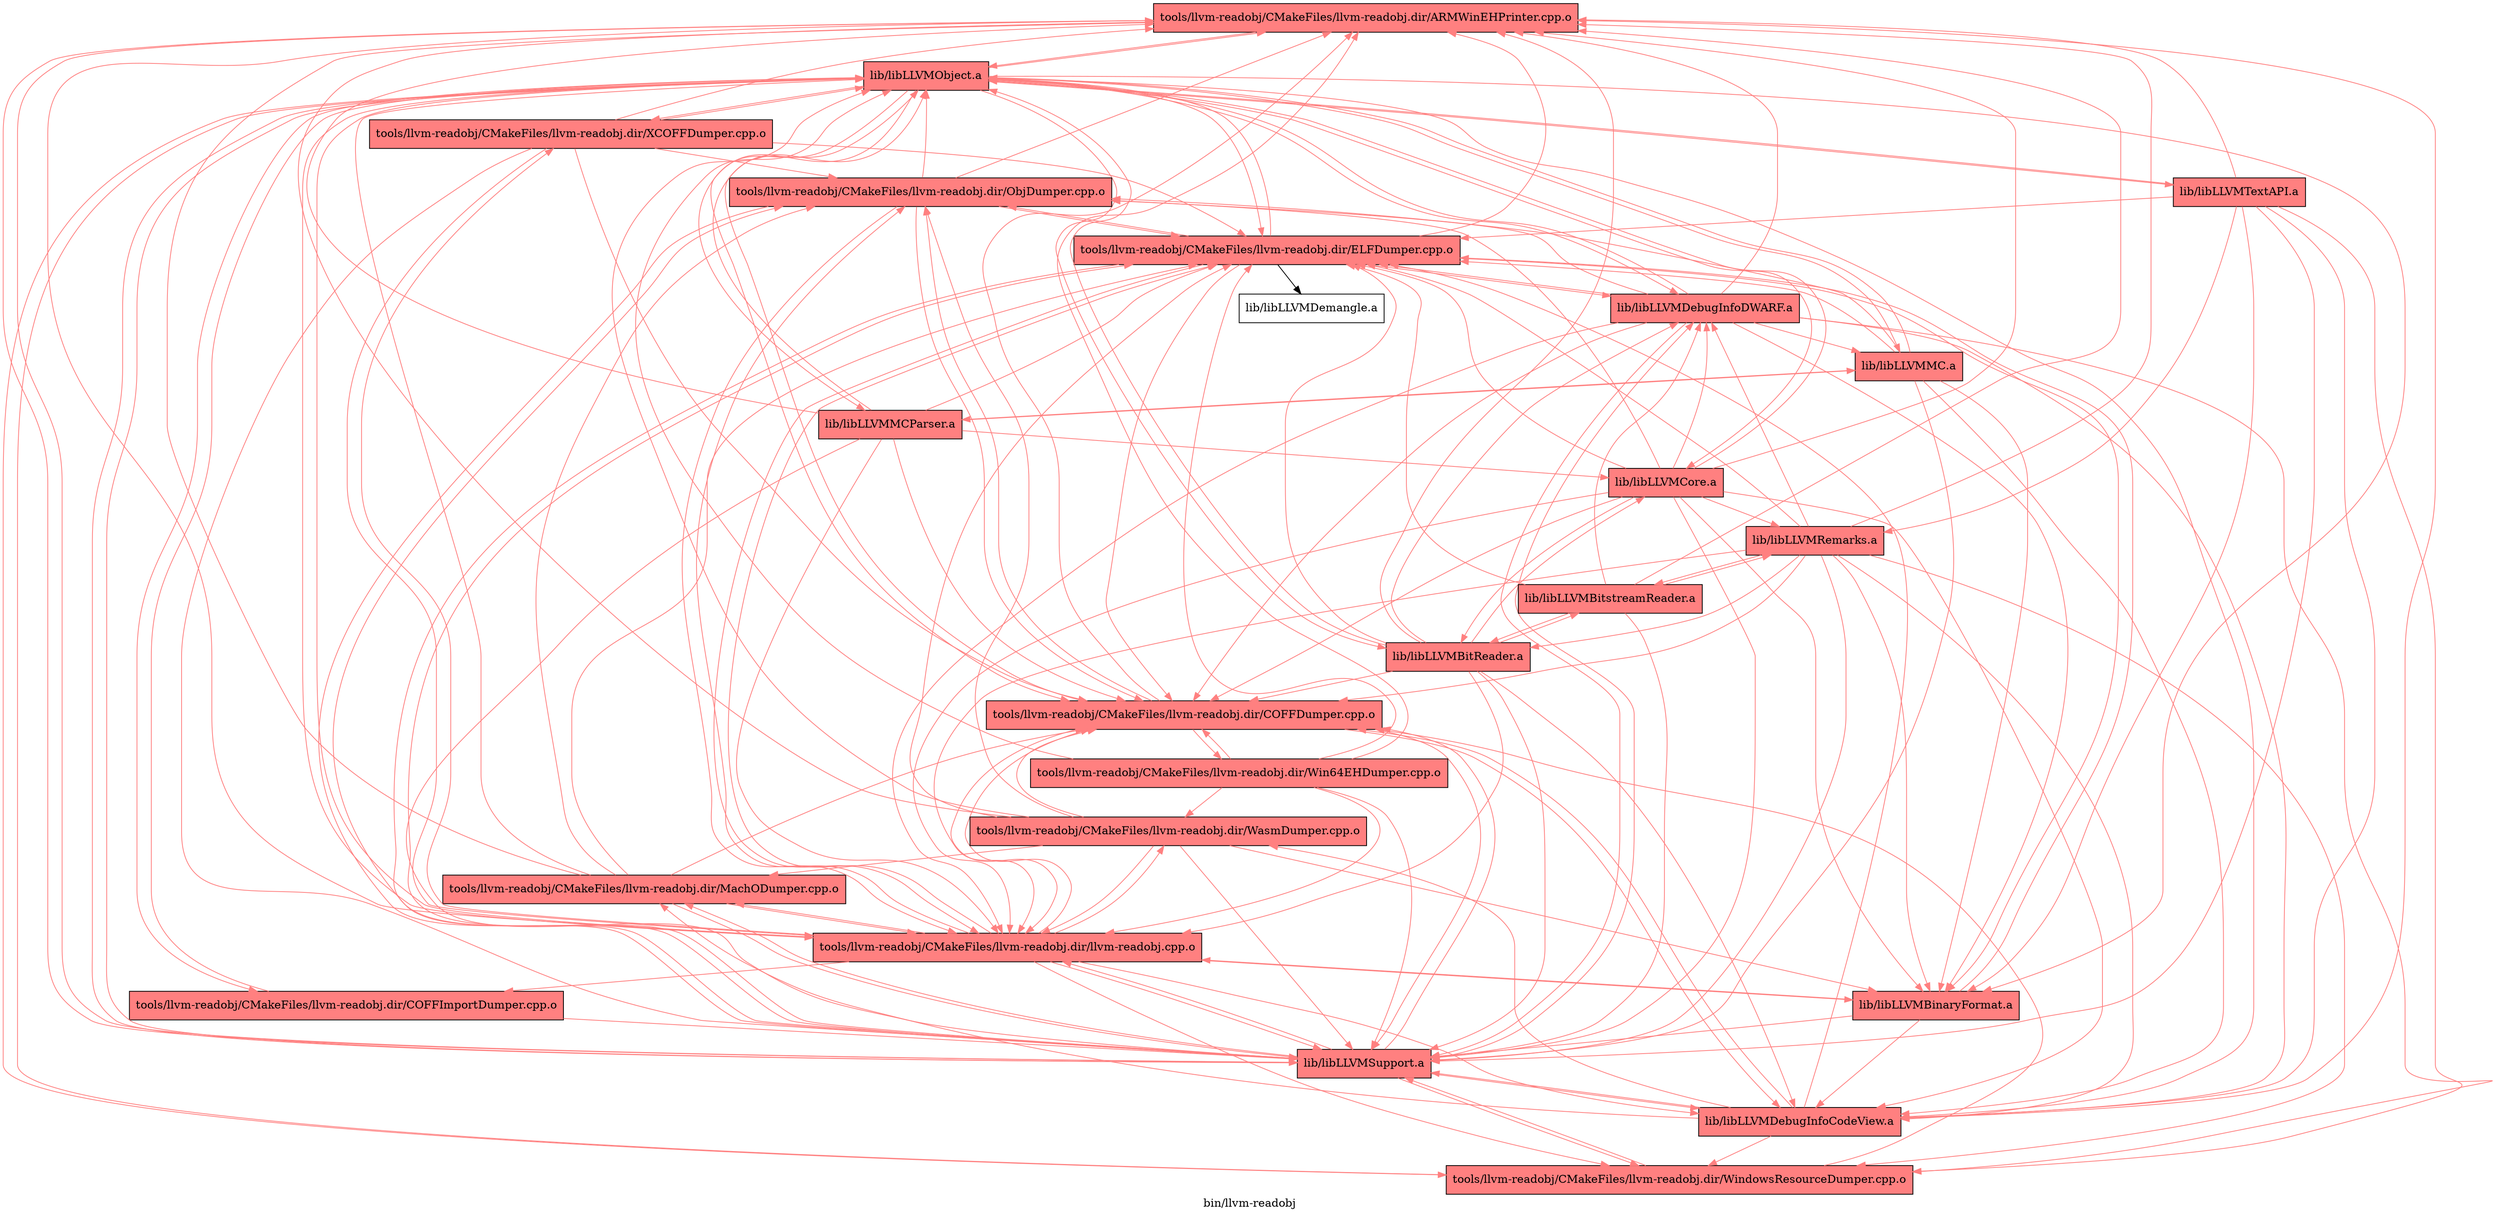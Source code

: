digraph "bin/llvm-readobj" {
	label="bin/llvm-readobj";

	Node0x5608c0e513e8 [shape=record,shape=record,style=filled,fillcolor="1.000000 0.5 1",label="{tools/llvm-readobj/CMakeFiles/llvm-readobj.dir/ARMWinEHPrinter.cpp.o}"];
	Node0x5608c0e513e8 -> Node0x5608c0e4c4d8[color="1.000000 0.5 1"];
	Node0x5608c0e513e8 -> Node0x5608c0e4bad8[color="1.000000 0.5 1"];
	Node0x5608c0e4c4d8 [shape=record,shape=record,style=filled,fillcolor="1.000000 0.5 1",label="{lib/libLLVMObject.a}"];
	Node0x5608c0e4c4d8 -> Node0x5608c0e513e8[color="1.000000 0.5 1"];
	Node0x5608c0e4c4d8 -> Node0x5608c0e51e38[color="1.000000 0.5 1"];
	Node0x5608c0e4c4d8 -> Node0x5608c0e4d068[color="1.000000 0.5 1"];
	Node0x5608c0e4c4d8 -> Node0x5608c0e4bad8[color="1.000000 0.5 1"];
	Node0x5608c0e4c4d8 -> Node0x5608c0e4c028[color="1.000000 0.5 1"];
	Node0x5608c0e4c4d8 -> Node0x5608c0e50c18[color="1.000000 0.5 1"];
	Node0x5608c0e4c4d8 -> Node0x5608c0e52518[color="1.000000 0.5 1"];
	Node0x5608c0e4c4d8 -> Node0x5608c0e4e238[color="1.000000 0.5 1"];
	Node0x5608c0e4c4d8 -> Node0x5608c0e4dec8[color="1.000000 0.5 1"];
	Node0x5608c0e4c4d8 -> Node0x5608c0e4cb18[color="1.000000 0.5 1"];
	Node0x5608c0e4c4d8 -> Node0x5608c0e4ef08[color="1.000000 0.5 1"];
	Node0x5608c0e4c4d8 -> Node0x5608c0e4ea58[color="1.000000 0.5 1"];
	Node0x5608c0e4c4d8 -> Node0x5608c0e4db08[color="1.000000 0.5 1"];
	Node0x5608c0e4c4d8 -> Node0x5608c0e503f8[color="1.000000 0.5 1"];
	Node0x5608c0e4c4d8 -> Node0x5608c0e4e968[color="1.000000 0.5 1"];
	Node0x5608c0e4c4d8 -> Node0x5608c0e52018[color="1.000000 0.5 1"];
	Node0x5608c0e4bad8 [shape=record,shape=record,style=filled,fillcolor="1.000000 0.5 1",label="{lib/libLLVMSupport.a}"];
	Node0x5608c0e4bad8 -> Node0x5608c0e4d068[color="1.000000 0.5 1"];
	Node0x5608c0e4bad8 -> Node0x5608c0e52518[color="1.000000 0.5 1"];
	Node0x5608c0e4bad8 -> Node0x5608c0e50c18[color="1.000000 0.5 1"];
	Node0x5608c0e4bad8 -> Node0x5608c0e513e8[color="1.000000 0.5 1"];
	Node0x5608c0e4bad8 -> Node0x5608c0e4e238[color="1.000000 0.5 1"];
	Node0x5608c0e4bad8 -> Node0x5608c0e4cb18[color="1.000000 0.5 1"];
	Node0x5608c0e4bad8 -> Node0x5608c0e51e38[color="1.000000 0.5 1"];
	Node0x5608c0e4bad8 -> Node0x5608c0e4c4d8[color="1.000000 0.5 1"];
	Node0x5608c0e4bad8 -> Node0x5608c0e51708[color="1.000000 0.5 1"];
	Node0x5608c0e4bad8 -> Node0x5608c0e4a2c8[color="1.000000 0.5 1"];
	Node0x5608c0e50c18 [shape=record,shape=record,style=filled,fillcolor="1.000000 0.5 1",label="{tools/llvm-readobj/CMakeFiles/llvm-readobj.dir/COFFDumper.cpp.o}"];
	Node0x5608c0e50c18 -> Node0x5608c0e513e8[color="1.000000 0.5 1"];
	Node0x5608c0e50c18 -> Node0x5608c0e51e38[color="1.000000 0.5 1"];
	Node0x5608c0e50c18 -> Node0x5608c0e4a2c8[color="1.000000 0.5 1"];
	Node0x5608c0e50c18 -> Node0x5608c0e4dce8[color="1.000000 0.5 1"];
	Node0x5608c0e50c18 -> Node0x5608c0e4d068[color="1.000000 0.5 1"];
	Node0x5608c0e50c18 -> Node0x5608c0e4c4d8[color="1.000000 0.5 1"];
	Node0x5608c0e50c18 -> Node0x5608c0e4bad8[color="1.000000 0.5 1"];
	Node0x5608c0e51e38 [shape=record,shape=record,style=filled,fillcolor="1.000000 0.5 1",label="{tools/llvm-readobj/CMakeFiles/llvm-readobj.dir/llvm-readobj.cpp.o}"];
	Node0x5608c0e51e38 -> Node0x5608c0e513e8[color="1.000000 0.5 1"];
	Node0x5608c0e51e38 -> Node0x5608c0e50c18[color="1.000000 0.5 1"];
	Node0x5608c0e51e38 -> Node0x5608c0e503f8[color="1.000000 0.5 1"];
	Node0x5608c0e51e38 -> Node0x5608c0e52518[color="1.000000 0.5 1"];
	Node0x5608c0e51e38 -> Node0x5608c0e51708[color="1.000000 0.5 1"];
	Node0x5608c0e51e38 -> Node0x5608c0e4a2c8[color="1.000000 0.5 1"];
	Node0x5608c0e51e38 -> Node0x5608c0e4aa48[color="1.000000 0.5 1"];
	Node0x5608c0e51e38 -> Node0x5608c0e4e238[color="1.000000 0.5 1"];
	Node0x5608c0e51e38 -> Node0x5608c0e52018[color="1.000000 0.5 1"];
	Node0x5608c0e51e38 -> Node0x5608c0e4d068[color="1.000000 0.5 1"];
	Node0x5608c0e51e38 -> Node0x5608c0e4c4d8[color="1.000000 0.5 1"];
	Node0x5608c0e51e38 -> Node0x5608c0e4c028[color="1.000000 0.5 1"];
	Node0x5608c0e51e38 -> Node0x5608c0e4bad8[color="1.000000 0.5 1"];
	Node0x5608c0e4a2c8 [shape=record,shape=record,style=filled,fillcolor="1.000000 0.5 1",label="{tools/llvm-readobj/CMakeFiles/llvm-readobj.dir/ObjDumper.cpp.o}"];
	Node0x5608c0e4a2c8 -> Node0x5608c0e513e8[color="1.000000 0.5 1"];
	Node0x5608c0e4a2c8 -> Node0x5608c0e50c18[color="1.000000 0.5 1"];
	Node0x5608c0e4a2c8 -> Node0x5608c0e52518[color="1.000000 0.5 1"];
	Node0x5608c0e4a2c8 -> Node0x5608c0e51e38[color="1.000000 0.5 1"];
	Node0x5608c0e4a2c8 -> Node0x5608c0e4c4d8[color="1.000000 0.5 1"];
	Node0x5608c0e4a2c8 -> Node0x5608c0e4bad8[color="1.000000 0.5 1"];
	Node0x5608c0e4dce8 [shape=record,shape=record,style=filled,fillcolor="1.000000 0.5 1",label="{tools/llvm-readobj/CMakeFiles/llvm-readobj.dir/Win64EHDumper.cpp.o}"];
	Node0x5608c0e4dce8 -> Node0x5608c0e513e8[color="1.000000 0.5 1"];
	Node0x5608c0e4dce8 -> Node0x5608c0e50c18[color="1.000000 0.5 1"];
	Node0x5608c0e4dce8 -> Node0x5608c0e52518[color="1.000000 0.5 1"];
	Node0x5608c0e4dce8 -> Node0x5608c0e51e38[color="1.000000 0.5 1"];
	Node0x5608c0e4dce8 -> Node0x5608c0e4aa48[color="1.000000 0.5 1"];
	Node0x5608c0e4dce8 -> Node0x5608c0e4c4d8[color="1.000000 0.5 1"];
	Node0x5608c0e4dce8 -> Node0x5608c0e4bad8[color="1.000000 0.5 1"];
	Node0x5608c0e4d068 [shape=record,shape=record,style=filled,fillcolor="1.000000 0.5 1",label="{lib/libLLVMDebugInfoCodeView.a}"];
	Node0x5608c0e4d068 -> Node0x5608c0e4bad8[color="1.000000 0.5 1"];
	Node0x5608c0e4d068 -> Node0x5608c0e513e8[color="1.000000 0.5 1"];
	Node0x5608c0e4d068 -> Node0x5608c0e50c18[color="1.000000 0.5 1"];
	Node0x5608c0e4d068 -> Node0x5608c0e4e238[color="1.000000 0.5 1"];
	Node0x5608c0e4d068 -> Node0x5608c0e52518[color="1.000000 0.5 1"];
	Node0x5608c0e4d068 -> Node0x5608c0e51708[color="1.000000 0.5 1"];
	Node0x5608c0e4d068 -> Node0x5608c0e4aa48[color="1.000000 0.5 1"];
	Node0x5608c0e503f8 [shape=record,shape=record,style=filled,fillcolor="1.000000 0.5 1",label="{tools/llvm-readobj/CMakeFiles/llvm-readobj.dir/COFFImportDumper.cpp.o}"];
	Node0x5608c0e503f8 -> Node0x5608c0e4c4d8[color="1.000000 0.5 1"];
	Node0x5608c0e503f8 -> Node0x5608c0e4bad8[color="1.000000 0.5 1"];
	Node0x5608c0e52518 [shape=record,shape=record,style=filled,fillcolor="1.000000 0.5 1",label="{tools/llvm-readobj/CMakeFiles/llvm-readobj.dir/ELFDumper.cpp.o}"];
	Node0x5608c0e52518 -> Node0x5608c0e513e8[color="1.000000 0.5 1"];
	Node0x5608c0e52518 -> Node0x5608c0e50c18[color="1.000000 0.5 1"];
	Node0x5608c0e52518 -> Node0x5608c0e51e38[color="1.000000 0.5 1"];
	Node0x5608c0e52518 -> Node0x5608c0e4a2c8[color="1.000000 0.5 1"];
	Node0x5608c0e52518 -> Node0x5608c0e4cb18[color="1.000000 0.5 1"];
	Node0x5608c0e52518 -> Node0x5608c0e4c988;
	Node0x5608c0e52518 -> Node0x5608c0e4c4d8[color="1.000000 0.5 1"];
	Node0x5608c0e52518 -> Node0x5608c0e4c028[color="1.000000 0.5 1"];
	Node0x5608c0e52518 -> Node0x5608c0e4bad8[color="1.000000 0.5 1"];
	Node0x5608c0e4cb18 [shape=record,shape=record,style=filled,fillcolor="1.000000 0.5 1",label="{lib/libLLVMDebugInfoDWARF.a}"];
	Node0x5608c0e4cb18 -> Node0x5608c0e513e8[color="1.000000 0.5 1"];
	Node0x5608c0e4cb18 -> Node0x5608c0e50c18[color="1.000000 0.5 1"];
	Node0x5608c0e4cb18 -> Node0x5608c0e52518[color="1.000000 0.5 1"];
	Node0x5608c0e4cb18 -> Node0x5608c0e51e38[color="1.000000 0.5 1"];
	Node0x5608c0e4cb18 -> Node0x5608c0e4d068[color="1.000000 0.5 1"];
	Node0x5608c0e4cb18 -> Node0x5608c0e4c4d8[color="1.000000 0.5 1"];
	Node0x5608c0e4cb18 -> Node0x5608c0e4c028[color="1.000000 0.5 1"];
	Node0x5608c0e4cb18 -> Node0x5608c0e4bad8[color="1.000000 0.5 1"];
	Node0x5608c0e4cb18 -> Node0x5608c0e4a2c8[color="1.000000 0.5 1"];
	Node0x5608c0e4cb18 -> Node0x5608c0e4dec8[color="1.000000 0.5 1"];
	Node0x5608c0e4cb18 -> Node0x5608c0e4e238[color="1.000000 0.5 1"];
	Node0x5608c0e4c988 [shape=record,shape=record,label="{lib/libLLVMDemangle.a}"];
	Node0x5608c0e4c028 [shape=record,shape=record,style=filled,fillcolor="1.000000 0.5 1",label="{lib/libLLVMBinaryFormat.a}"];
	Node0x5608c0e4c028 -> Node0x5608c0e51e38[color="1.000000 0.5 1"];
	Node0x5608c0e4c028 -> Node0x5608c0e4bad8[color="1.000000 0.5 1"];
	Node0x5608c0e4c028 -> Node0x5608c0e52518[color="1.000000 0.5 1"];
	Node0x5608c0e4c028 -> Node0x5608c0e4d068[color="1.000000 0.5 1"];
	Node0x5608c0e51708 [shape=record,shape=record,style=filled,fillcolor="1.000000 0.5 1",label="{tools/llvm-readobj/CMakeFiles/llvm-readobj.dir/MachODumper.cpp.o}"];
	Node0x5608c0e51708 -> Node0x5608c0e513e8[color="1.000000 0.5 1"];
	Node0x5608c0e51708 -> Node0x5608c0e50c18[color="1.000000 0.5 1"];
	Node0x5608c0e51708 -> Node0x5608c0e52518[color="1.000000 0.5 1"];
	Node0x5608c0e51708 -> Node0x5608c0e51e38[color="1.000000 0.5 1"];
	Node0x5608c0e51708 -> Node0x5608c0e4a2c8[color="1.000000 0.5 1"];
	Node0x5608c0e51708 -> Node0x5608c0e4c4d8[color="1.000000 0.5 1"];
	Node0x5608c0e51708 -> Node0x5608c0e4bad8[color="1.000000 0.5 1"];
	Node0x5608c0e4aa48 [shape=record,shape=record,style=filled,fillcolor="1.000000 0.5 1",label="{tools/llvm-readobj/CMakeFiles/llvm-readobj.dir/WasmDumper.cpp.o}"];
	Node0x5608c0e4aa48 -> Node0x5608c0e513e8[color="1.000000 0.5 1"];
	Node0x5608c0e4aa48 -> Node0x5608c0e50c18[color="1.000000 0.5 1"];
	Node0x5608c0e4aa48 -> Node0x5608c0e52518[color="1.000000 0.5 1"];
	Node0x5608c0e4aa48 -> Node0x5608c0e51e38[color="1.000000 0.5 1"];
	Node0x5608c0e4aa48 -> Node0x5608c0e51708[color="1.000000 0.5 1"];
	Node0x5608c0e4aa48 -> Node0x5608c0e4a2c8[color="1.000000 0.5 1"];
	Node0x5608c0e4aa48 -> Node0x5608c0e4c4d8[color="1.000000 0.5 1"];
	Node0x5608c0e4aa48 -> Node0x5608c0e4c028[color="1.000000 0.5 1"];
	Node0x5608c0e4aa48 -> Node0x5608c0e4bad8[color="1.000000 0.5 1"];
	Node0x5608c0e4e238 [shape=record,shape=record,style=filled,fillcolor="1.000000 0.5 1",label="{tools/llvm-readobj/CMakeFiles/llvm-readobj.dir/WindowsResourceDumper.cpp.o}"];
	Node0x5608c0e4e238 -> Node0x5608c0e50c18[color="1.000000 0.5 1"];
	Node0x5608c0e4e238 -> Node0x5608c0e4c4d8[color="1.000000 0.5 1"];
	Node0x5608c0e4e238 -> Node0x5608c0e4bad8[color="1.000000 0.5 1"];
	Node0x5608c0e52018 [shape=record,shape=record,style=filled,fillcolor="1.000000 0.5 1",label="{tools/llvm-readobj/CMakeFiles/llvm-readobj.dir/XCOFFDumper.cpp.o}"];
	Node0x5608c0e52018 -> Node0x5608c0e513e8[color="1.000000 0.5 1"];
	Node0x5608c0e52018 -> Node0x5608c0e50c18[color="1.000000 0.5 1"];
	Node0x5608c0e52018 -> Node0x5608c0e52518[color="1.000000 0.5 1"];
	Node0x5608c0e52018 -> Node0x5608c0e51e38[color="1.000000 0.5 1"];
	Node0x5608c0e52018 -> Node0x5608c0e4a2c8[color="1.000000 0.5 1"];
	Node0x5608c0e52018 -> Node0x5608c0e4c4d8[color="1.000000 0.5 1"];
	Node0x5608c0e52018 -> Node0x5608c0e4bad8[color="1.000000 0.5 1"];
	Node0x5608c0e4dec8 [shape=record,shape=record,style=filled,fillcolor="1.000000 0.5 1",label="{lib/libLLVMMC.a}"];
	Node0x5608c0e4dec8 -> Node0x5608c0e4d068[color="1.000000 0.5 1"];
	Node0x5608c0e4dec8 -> Node0x5608c0e4c4d8[color="1.000000 0.5 1"];
	Node0x5608c0e4dec8 -> Node0x5608c0e4bad8[color="1.000000 0.5 1"];
	Node0x5608c0e4dec8 -> Node0x5608c0e52518[color="1.000000 0.5 1"];
	Node0x5608c0e4dec8 -> Node0x5608c0e4c028[color="1.000000 0.5 1"];
	Node0x5608c0e4dec8 -> Node0x5608c0e4db08[color="1.000000 0.5 1"];
	Node0x5608c0e4dec8 -> Node0x5608c0e4a2c8[color="1.000000 0.5 1"];
	Node0x5608c0e4ef08 [shape=record,shape=record,style=filled,fillcolor="1.000000 0.5 1",label="{lib/libLLVMBitReader.a}"];
	Node0x5608c0e4ef08 -> Node0x5608c0e513e8[color="1.000000 0.5 1"];
	Node0x5608c0e4ef08 -> Node0x5608c0e50c18[color="1.000000 0.5 1"];
	Node0x5608c0e4ef08 -> Node0x5608c0e52518[color="1.000000 0.5 1"];
	Node0x5608c0e4ef08 -> Node0x5608c0e51e38[color="1.000000 0.5 1"];
	Node0x5608c0e4ef08 -> Node0x5608c0e4d068[color="1.000000 0.5 1"];
	Node0x5608c0e4ef08 -> Node0x5608c0e4c4d8[color="1.000000 0.5 1"];
	Node0x5608c0e4ef08 -> Node0x5608c0e4ea58[color="1.000000 0.5 1"];
	Node0x5608c0e4ef08 -> Node0x5608c0e4bad8[color="1.000000 0.5 1"];
	Node0x5608c0e4ef08 -> Node0x5608c0e4e058[color="1.000000 0.5 1"];
	Node0x5608c0e4ef08 -> Node0x5608c0e4cb18[color="1.000000 0.5 1"];
	Node0x5608c0e4ea58 [shape=record,shape=record,style=filled,fillcolor="1.000000 0.5 1",label="{lib/libLLVMCore.a}"];
	Node0x5608c0e4ea58 -> Node0x5608c0e513e8[color="1.000000 0.5 1"];
	Node0x5608c0e4ea58 -> Node0x5608c0e4c4d8[color="1.000000 0.5 1"];
	Node0x5608c0e4ea58 -> Node0x5608c0e4bad8[color="1.000000 0.5 1"];
	Node0x5608c0e4ea58 -> Node0x5608c0e4ef08[color="1.000000 0.5 1"];
	Node0x5608c0e4ea58 -> Node0x5608c0e50c18[color="1.000000 0.5 1"];
	Node0x5608c0e4ea58 -> Node0x5608c0e4d068[color="1.000000 0.5 1"];
	Node0x5608c0e4ea58 -> Node0x5608c0e4c028[color="1.000000 0.5 1"];
	Node0x5608c0e4ea58 -> Node0x5608c0e51e38[color="1.000000 0.5 1"];
	Node0x5608c0e4ea58 -> Node0x5608c0e4cb18[color="1.000000 0.5 1"];
	Node0x5608c0e4ea58 -> Node0x5608c0e4e5a8[color="1.000000 0.5 1"];
	Node0x5608c0e4ea58 -> Node0x5608c0e52518[color="1.000000 0.5 1"];
	Node0x5608c0e4ea58 -> Node0x5608c0e4a2c8[color="1.000000 0.5 1"];
	Node0x5608c0e4db08 [shape=record,shape=record,style=filled,fillcolor="1.000000 0.5 1",label="{lib/libLLVMMCParser.a}"];
	Node0x5608c0e4db08 -> Node0x5608c0e513e8[color="1.000000 0.5 1"];
	Node0x5608c0e4db08 -> Node0x5608c0e50c18[color="1.000000 0.5 1"];
	Node0x5608c0e4db08 -> Node0x5608c0e52518[color="1.000000 0.5 1"];
	Node0x5608c0e4db08 -> Node0x5608c0e51e38[color="1.000000 0.5 1"];
	Node0x5608c0e4db08 -> Node0x5608c0e4c4d8[color="1.000000 0.5 1"];
	Node0x5608c0e4db08 -> Node0x5608c0e4bad8[color="1.000000 0.5 1"];
	Node0x5608c0e4db08 -> Node0x5608c0e4dec8[color="1.000000 0.5 1"];
	Node0x5608c0e4db08 -> Node0x5608c0e4ea58[color="1.000000 0.5 1"];
	Node0x5608c0e4e968 [shape=record,shape=record,style=filled,fillcolor="1.000000 0.5 1",label="{lib/libLLVMTextAPI.a}"];
	Node0x5608c0e4e968 -> Node0x5608c0e4bad8[color="1.000000 0.5 1"];
	Node0x5608c0e4e968 -> Node0x5608c0e513e8[color="1.000000 0.5 1"];
	Node0x5608c0e4e968 -> Node0x5608c0e4c4d8[color="1.000000 0.5 1"];
	Node0x5608c0e4e968 -> Node0x5608c0e4c028[color="1.000000 0.5 1"];
	Node0x5608c0e4e968 -> Node0x5608c0e4e5a8[color="1.000000 0.5 1"];
	Node0x5608c0e4e968 -> Node0x5608c0e4e238[color="1.000000 0.5 1"];
	Node0x5608c0e4e968 -> Node0x5608c0e4d068[color="1.000000 0.5 1"];
	Node0x5608c0e4e968 -> Node0x5608c0e52518[color="1.000000 0.5 1"];
	Node0x5608c0e4e058 [shape=record,shape=record,style=filled,fillcolor="1.000000 0.5 1",label="{lib/libLLVMBitstreamReader.a}"];
	Node0x5608c0e4e058 -> Node0x5608c0e513e8[color="1.000000 0.5 1"];
	Node0x5608c0e4e058 -> Node0x5608c0e52518[color="1.000000 0.5 1"];
	Node0x5608c0e4e058 -> Node0x5608c0e4cb18[color="1.000000 0.5 1"];
	Node0x5608c0e4e058 -> Node0x5608c0e4bad8[color="1.000000 0.5 1"];
	Node0x5608c0e4e058 -> Node0x5608c0e4ef08[color="1.000000 0.5 1"];
	Node0x5608c0e4e058 -> Node0x5608c0e4e5a8[color="1.000000 0.5 1"];
	Node0x5608c0e4e5a8 [shape=record,shape=record,style=filled,fillcolor="1.000000 0.5 1",label="{lib/libLLVMRemarks.a}"];
	Node0x5608c0e4e5a8 -> Node0x5608c0e52518[color="1.000000 0.5 1"];
	Node0x5608c0e4e5a8 -> Node0x5608c0e4bad8[color="1.000000 0.5 1"];
	Node0x5608c0e4e5a8 -> Node0x5608c0e4cb18[color="1.000000 0.5 1"];
	Node0x5608c0e4e5a8 -> Node0x5608c0e4ef08[color="1.000000 0.5 1"];
	Node0x5608c0e4e5a8 -> Node0x5608c0e51e38[color="1.000000 0.5 1"];
	Node0x5608c0e4e5a8 -> Node0x5608c0e513e8[color="1.000000 0.5 1"];
	Node0x5608c0e4e5a8 -> Node0x5608c0e4d068[color="1.000000 0.5 1"];
	Node0x5608c0e4e5a8 -> Node0x5608c0e50c18[color="1.000000 0.5 1"];
	Node0x5608c0e4e5a8 -> Node0x5608c0e4e238[color="1.000000 0.5 1"];
	Node0x5608c0e4e5a8 -> Node0x5608c0e4e058[color="1.000000 0.5 1"];
	Node0x5608c0e4e5a8 -> Node0x5608c0e4c028[color="1.000000 0.5 1"];
}
